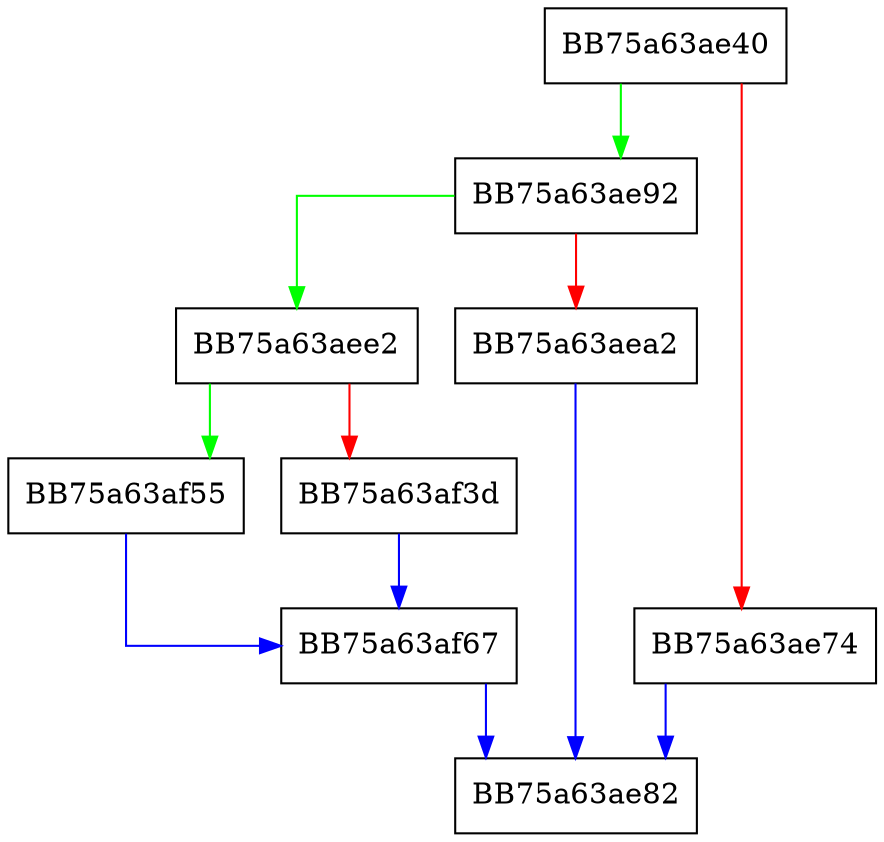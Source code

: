 digraph SSE_movntdq {
  node [shape="box"];
  graph [splines=ortho];
  BB75a63ae40 -> BB75a63ae92 [color="green"];
  BB75a63ae40 -> BB75a63ae74 [color="red"];
  BB75a63ae74 -> BB75a63ae82 [color="blue"];
  BB75a63ae92 -> BB75a63aee2 [color="green"];
  BB75a63ae92 -> BB75a63aea2 [color="red"];
  BB75a63aea2 -> BB75a63ae82 [color="blue"];
  BB75a63aee2 -> BB75a63af55 [color="green"];
  BB75a63aee2 -> BB75a63af3d [color="red"];
  BB75a63af3d -> BB75a63af67 [color="blue"];
  BB75a63af55 -> BB75a63af67 [color="blue"];
  BB75a63af67 -> BB75a63ae82 [color="blue"];
}